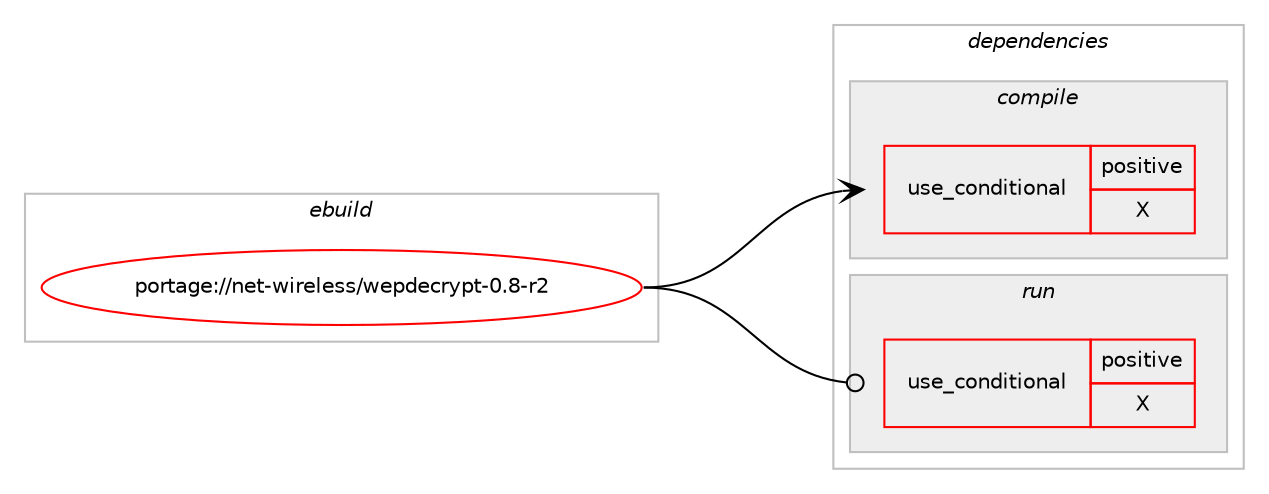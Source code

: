 digraph prolog {

# *************
# Graph options
# *************

newrank=true;
concentrate=true;
compound=true;
graph [rankdir=LR,fontname=Helvetica,fontsize=10,ranksep=1.5];#, ranksep=2.5, nodesep=0.2];
edge  [arrowhead=vee];
node  [fontname=Helvetica,fontsize=10];

# **********
# The ebuild
# **********

subgraph cluster_leftcol {
color=gray;
rank=same;
label=<<i>ebuild</i>>;
id [label="portage://net-wireless/wepdecrypt-0.8-r2", color=red, width=4, href="../net-wireless/wepdecrypt-0.8-r2.svg"];
}

# ****************
# The dependencies
# ****************

subgraph cluster_midcol {
color=gray;
label=<<i>dependencies</i>>;
subgraph cluster_compile {
fillcolor="#eeeeee";
style=filled;
label=<<i>compile</i>>;
subgraph cond215 {
dependency280 [label=<<TABLE BORDER="0" CELLBORDER="1" CELLSPACING="0" CELLPADDING="4"><TR><TD ROWSPAN="3" CELLPADDING="10">use_conditional</TD></TR><TR><TD>positive</TD></TR><TR><TD>X</TD></TR></TABLE>>, shape=none, color=red];
# *** BEGIN UNKNOWN DEPENDENCY TYPE (TODO) ***
# dependency280 -> package_dependency(portage://net-wireless/wepdecrypt-0.8-r2,install,no,x11-libs,fltk,none,[,,],[slot(1)],[])
# *** END UNKNOWN DEPENDENCY TYPE (TODO) ***

}
id:e -> dependency280:w [weight=20,style="solid",arrowhead="vee"];
# *** BEGIN UNKNOWN DEPENDENCY TYPE (TODO) ***
# id -> package_dependency(portage://net-wireless/wepdecrypt-0.8-r2,install,no,dev-libs,openssl,none,[,,],any_same_slot,[])
# *** END UNKNOWN DEPENDENCY TYPE (TODO) ***

# *** BEGIN UNKNOWN DEPENDENCY TYPE (TODO) ***
# id -> package_dependency(portage://net-wireless/wepdecrypt-0.8-r2,install,no,net-libs,libpcap,none,[,,],[],[])
# *** END UNKNOWN DEPENDENCY TYPE (TODO) ***

# *** BEGIN UNKNOWN DEPENDENCY TYPE (TODO) ***
# id -> package_dependency(portage://net-wireless/wepdecrypt-0.8-r2,install,no,sys-libs,zlib,none,[,,],[],[])
# *** END UNKNOWN DEPENDENCY TYPE (TODO) ***

}
subgraph cluster_compileandrun {
fillcolor="#eeeeee";
style=filled;
label=<<i>compile and run</i>>;
}
subgraph cluster_run {
fillcolor="#eeeeee";
style=filled;
label=<<i>run</i>>;
subgraph cond216 {
dependency281 [label=<<TABLE BORDER="0" CELLBORDER="1" CELLSPACING="0" CELLPADDING="4"><TR><TD ROWSPAN="3" CELLPADDING="10">use_conditional</TD></TR><TR><TD>positive</TD></TR><TR><TD>X</TD></TR></TABLE>>, shape=none, color=red];
# *** BEGIN UNKNOWN DEPENDENCY TYPE (TODO) ***
# dependency281 -> package_dependency(portage://net-wireless/wepdecrypt-0.8-r2,run,no,x11-libs,fltk,none,[,,],[slot(1)],[])
# *** END UNKNOWN DEPENDENCY TYPE (TODO) ***

}
id:e -> dependency281:w [weight=20,style="solid",arrowhead="odot"];
# *** BEGIN UNKNOWN DEPENDENCY TYPE (TODO) ***
# id -> package_dependency(portage://net-wireless/wepdecrypt-0.8-r2,run,no,dev-libs,openssl,none,[,,],any_same_slot,[])
# *** END UNKNOWN DEPENDENCY TYPE (TODO) ***

# *** BEGIN UNKNOWN DEPENDENCY TYPE (TODO) ***
# id -> package_dependency(portage://net-wireless/wepdecrypt-0.8-r2,run,no,net-libs,libpcap,none,[,,],[],[])
# *** END UNKNOWN DEPENDENCY TYPE (TODO) ***

# *** BEGIN UNKNOWN DEPENDENCY TYPE (TODO) ***
# id -> package_dependency(portage://net-wireless/wepdecrypt-0.8-r2,run,no,sys-libs,zlib,none,[,,],[],[])
# *** END UNKNOWN DEPENDENCY TYPE (TODO) ***

}
}

# **************
# The candidates
# **************

subgraph cluster_choices {
rank=same;
color=gray;
label=<<i>candidates</i>>;

}

}
